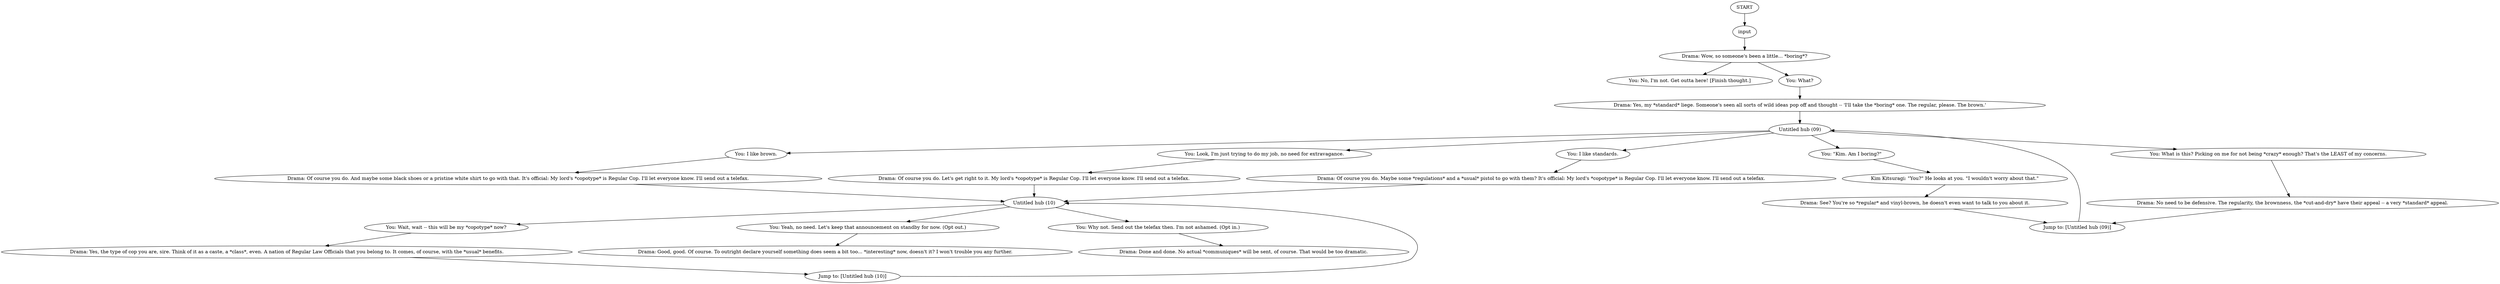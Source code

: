 # THOUGHT / BORING COP
# Drama informs you are a Boring Cop.
# ==================================================
digraph G {
	  0 [label="START"];
	  1 [label="input"];
	  2 [label="You: No, I'm not. Get outta here! [Finish thought.]"];
	  3 [label="You: What is this? Picking on me for not being *crazy* enough? That's the LEAST of my concerns."];
	  4 [label="Drama: Of course you do. Maybe some *regulations* and a *usual* pistol to go with them? It's official: My lord's *copotype* is Regular Cop. I'll let everyone know. I'll send out a telefax."];
	  5 [label="Drama: Yes, my *standard* liege. Someone's seen all sorts of wild ideas pop off and thought -- 'I'll take the *boring* one. The regular, please. The brown.'"];
	  6 [label="Kim Kitsuragi: \"You?\" He looks at you. \"I wouldn't worry about that.\""];
	  7 [label="Drama: Good, good. Of course. To outright declare yourself something does seem a bit too... *interesting* now, doesn't it? I won't trouble you any further."];
	  8 [label="Drama: See? You're so *regular* and vinyl-brown, he doesn't even want to talk to you about it."];
	  9 [label="Untitled hub (10)"];
	  10 [label="Drama: Yes, the type of cop you are, sire. Think of it as a caste, a *class*, even. A nation of Regular Law Officials that you belong to. It comes, of course, with the *usual* benefits."];
	  11 [label="You: I like brown."];
	  12 [label="You: Wait, wait -- this will be my *copotype* now?"];
	  14 [label="You: I like standards."];
	  15 [label="You: \"Kim. Am I boring?\""];
	  16 [label="You: Yeah, no need. Let's keep that announcement on standby for now. (Opt out.)"];
	  17 [label="Untitled hub (09)"];
	  18 [label="You: What?"];
	  19 [label="You: Why not. Send out the telefax then. I'm not ashamed. (Opt in.)"];
	  20 [label="Drama: Done and done. No actual *communiques* will be sent, of course. That would be too dramatic."];
	  21 [label="Drama: Of course you do. Let's get right to it. My lord's *copotype* is Regular Cop. I'll let everyone know. I'll send out a telefax."];
	  22 [label="Drama: No need to be defensive. The regularity, the brownness, the *cut-and-dry* have their appeal -- a very *standard* appeal."];
	  23 [label="Jump to: [Untitled hub (09)]"];
	  24 [label="You: Look, I'm just trying to do my job, no need for extravagance."];
	  25 [label="Jump to: [Untitled hub (10)]"];
	  26 [label="Drama: Wow, so someone's been a little... *boring*?"];
	  27 [label="Drama: Of course you do. And maybe some black shoes or a pristine white shirt to go with that. It's official: My lord's *copotype* is Regular Cop. I'll let everyone know. I'll send out a telefax."];
	  0 -> 1
	  1 -> 26
	  3 -> 22
	  4 -> 9
	  5 -> 17
	  6 -> 8
	  8 -> 23
	  9 -> 16
	  9 -> 19
	  9 -> 12
	  10 -> 25
	  11 -> 27
	  12 -> 10
	  14 -> 4
	  15 -> 6
	  16 -> 7
	  17 -> 3
	  17 -> 11
	  17 -> 14
	  17 -> 15
	  17 -> 24
	  18 -> 5
	  19 -> 20
	  21 -> 9
	  22 -> 23
	  23 -> 17
	  24 -> 21
	  25 -> 9
	  26 -> 18
	  26 -> 2
	  27 -> 9
}

